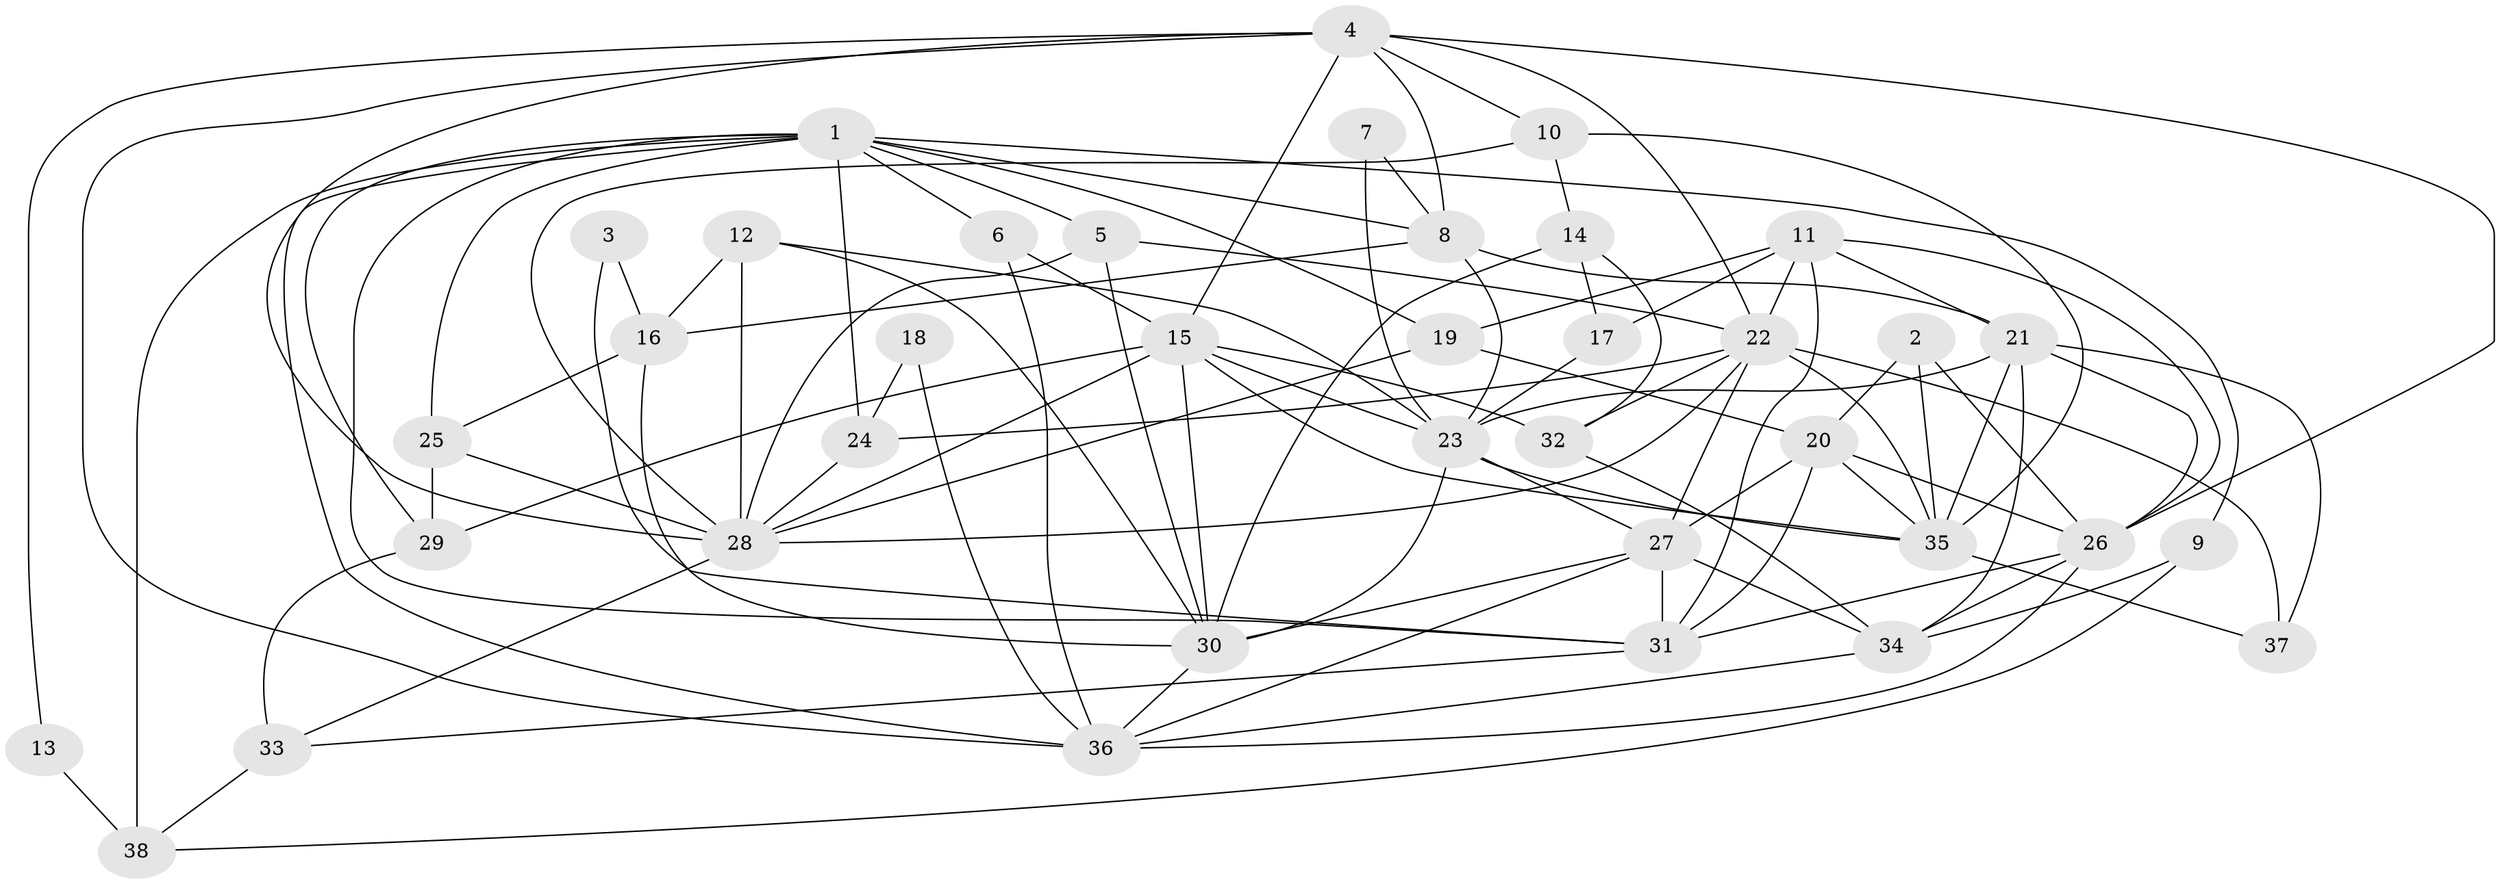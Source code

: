 // original degree distribution, {3: 0.22666666666666666, 2: 0.14666666666666667, 6: 0.09333333333333334, 13: 0.013333333333333334, 5: 0.13333333333333333, 4: 0.36, 7: 0.02666666666666667}
// Generated by graph-tools (version 1.1) at 2025/50/03/09/25 03:50:12]
// undirected, 38 vertices, 102 edges
graph export_dot {
graph [start="1"]
  node [color=gray90,style=filled];
  1;
  2;
  3;
  4;
  5;
  6;
  7;
  8;
  9;
  10;
  11;
  12;
  13;
  14;
  15;
  16;
  17;
  18;
  19;
  20;
  21;
  22;
  23;
  24;
  25;
  26;
  27;
  28;
  29;
  30;
  31;
  32;
  33;
  34;
  35;
  36;
  37;
  38;
  1 -- 5 [weight=1.0];
  1 -- 6 [weight=1.0];
  1 -- 8 [weight=2.0];
  1 -- 9 [weight=1.0];
  1 -- 19 [weight=1.0];
  1 -- 24 [weight=1.0];
  1 -- 25 [weight=1.0];
  1 -- 29 [weight=1.0];
  1 -- 31 [weight=1.0];
  1 -- 36 [weight=1.0];
  1 -- 38 [weight=2.0];
  2 -- 20 [weight=1.0];
  2 -- 26 [weight=1.0];
  2 -- 35 [weight=1.0];
  3 -- 16 [weight=1.0];
  3 -- 31 [weight=1.0];
  4 -- 8 [weight=1.0];
  4 -- 10 [weight=1.0];
  4 -- 13 [weight=1.0];
  4 -- 15 [weight=1.0];
  4 -- 22 [weight=1.0];
  4 -- 26 [weight=1.0];
  4 -- 28 [weight=1.0];
  4 -- 36 [weight=1.0];
  5 -- 22 [weight=1.0];
  5 -- 28 [weight=1.0];
  5 -- 30 [weight=1.0];
  6 -- 15 [weight=1.0];
  6 -- 36 [weight=1.0];
  7 -- 8 [weight=1.0];
  7 -- 23 [weight=1.0];
  8 -- 16 [weight=1.0];
  8 -- 21 [weight=1.0];
  8 -- 23 [weight=1.0];
  9 -- 34 [weight=1.0];
  9 -- 38 [weight=1.0];
  10 -- 14 [weight=1.0];
  10 -- 28 [weight=1.0];
  10 -- 35 [weight=1.0];
  11 -- 17 [weight=1.0];
  11 -- 19 [weight=1.0];
  11 -- 21 [weight=1.0];
  11 -- 22 [weight=1.0];
  11 -- 26 [weight=1.0];
  11 -- 31 [weight=1.0];
  12 -- 16 [weight=1.0];
  12 -- 23 [weight=1.0];
  12 -- 28 [weight=1.0];
  12 -- 30 [weight=1.0];
  13 -- 38 [weight=1.0];
  14 -- 17 [weight=1.0];
  14 -- 30 [weight=1.0];
  14 -- 32 [weight=1.0];
  15 -- 23 [weight=1.0];
  15 -- 28 [weight=1.0];
  15 -- 29 [weight=1.0];
  15 -- 30 [weight=1.0];
  15 -- 32 [weight=1.0];
  15 -- 35 [weight=1.0];
  16 -- 25 [weight=1.0];
  16 -- 30 [weight=1.0];
  17 -- 23 [weight=1.0];
  18 -- 24 [weight=1.0];
  18 -- 36 [weight=1.0];
  19 -- 20 [weight=1.0];
  19 -- 28 [weight=1.0];
  20 -- 26 [weight=2.0];
  20 -- 27 [weight=2.0];
  20 -- 31 [weight=1.0];
  20 -- 35 [weight=2.0];
  21 -- 23 [weight=1.0];
  21 -- 26 [weight=1.0];
  21 -- 34 [weight=1.0];
  21 -- 35 [weight=2.0];
  21 -- 37 [weight=1.0];
  22 -- 24 [weight=2.0];
  22 -- 27 [weight=1.0];
  22 -- 28 [weight=1.0];
  22 -- 32 [weight=1.0];
  22 -- 35 [weight=1.0];
  22 -- 37 [weight=1.0];
  23 -- 27 [weight=1.0];
  23 -- 30 [weight=1.0];
  23 -- 35 [weight=1.0];
  24 -- 28 [weight=1.0];
  25 -- 28 [weight=1.0];
  25 -- 29 [weight=2.0];
  26 -- 31 [weight=1.0];
  26 -- 34 [weight=1.0];
  26 -- 36 [weight=1.0];
  27 -- 30 [weight=1.0];
  27 -- 31 [weight=1.0];
  27 -- 34 [weight=1.0];
  27 -- 36 [weight=1.0];
  28 -- 33 [weight=1.0];
  29 -- 33 [weight=1.0];
  30 -- 36 [weight=1.0];
  31 -- 33 [weight=1.0];
  32 -- 34 [weight=1.0];
  33 -- 38 [weight=1.0];
  34 -- 36 [weight=1.0];
  35 -- 37 [weight=1.0];
}
